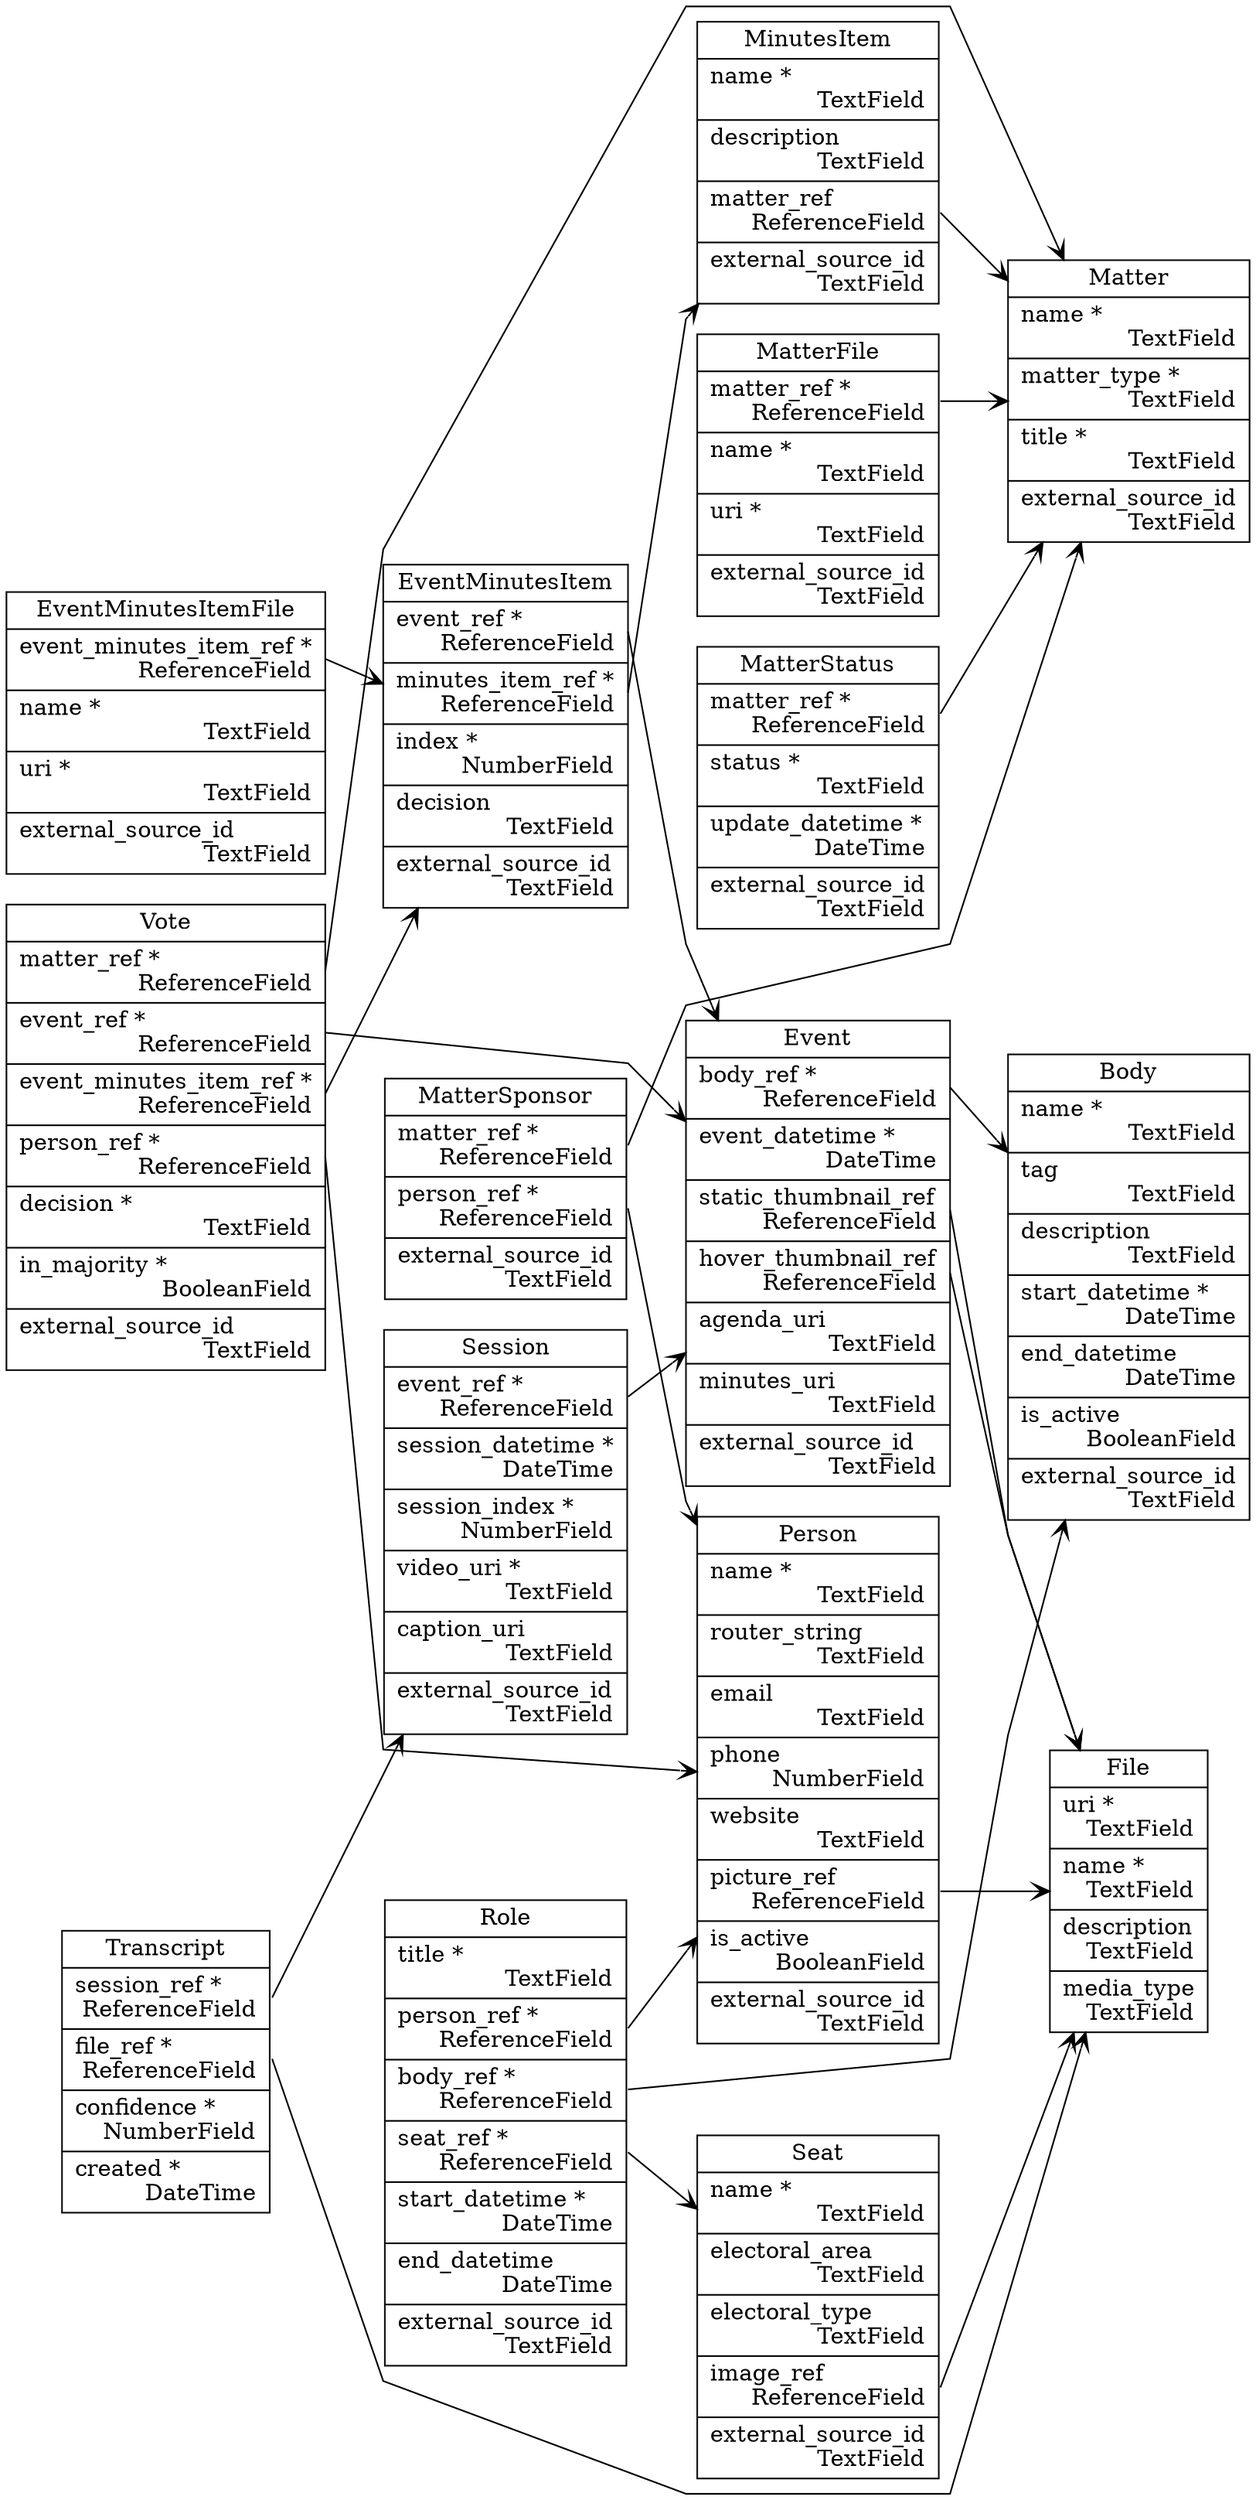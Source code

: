 // CDP Database Diagram
digraph {
	graph [bgcolor=transparent rankdir=LR splines=compound]
	node [fillcolor=white shape=record style=filled]
	edge [arrowhead=vee]
	Body [label="Body | name *\l  TextField\r|tag\l  TextField\r|description\l  TextField\r|start_datetime *\l  DateTime\r|end_datetime\l  DateTime\r|is_active\l  BooleanField\r|external_source_id\l  TextField\r"]
	Event [label="Event | <body_ref> body_ref *\l  ReferenceField\r|event_datetime *\l  DateTime\r|<static_thumbnail_ref> static_thumbnail_ref\l  ReferenceField\r|<hover_thumbnail_ref> hover_thumbnail_ref\l  ReferenceField\r|agenda_uri\l  TextField\r|minutes_uri\l  TextField\r|external_source_id\l  TextField\r"]
	EventMinutesItem [label="EventMinutesItem | <event_ref> event_ref *\l  ReferenceField\r|<minutes_item_ref> minutes_item_ref *\l  ReferenceField\r|index *\l  NumberField\r|decision\l  TextField\r|external_source_id\l  TextField\r"]
	EventMinutesItemFile [label="EventMinutesItemFile | <event_minutes_item_ref> event_minutes_item_ref *\l  ReferenceField\r|name *\l  TextField\r|uri *\l  TextField\r|external_source_id\l  TextField\r"]
	File [label="File | uri *\l  TextField\r|name *\l  TextField\r|description\l  TextField\r|media_type\l  TextField\r"]
	Matter [label="Matter | name *\l  TextField\r|matter_type *\l  TextField\r|title *\l  TextField\r|external_source_id\l  TextField\r"]
	MatterFile [label="MatterFile | <matter_ref> matter_ref *\l  ReferenceField\r|name *\l  TextField\r|uri *\l  TextField\r|external_source_id\l  TextField\r"]
	MatterSponsor [label="MatterSponsor | <matter_ref> matter_ref *\l  ReferenceField\r|<person_ref> person_ref *\l  ReferenceField\r|external_source_id\l  TextField\r"]
	MatterStatus [label="MatterStatus | <matter_ref> matter_ref *\l  ReferenceField\r|status *\l  TextField\r|update_datetime *\l  DateTime\r|external_source_id\l  TextField\r"]
	MinutesItem [label="MinutesItem | name *\l  TextField\r|description\l  TextField\r|<matter_ref> matter_ref\l  ReferenceField\r|external_source_id\l  TextField\r"]
	Person [label="Person | name *\l  TextField\r|router_string\l  TextField\r|email\l  TextField\r|phone\l  NumberField\r|website\l  TextField\r|<picture_ref> picture_ref\l  ReferenceField\r|is_active\l  BooleanField\r|external_source_id\l  TextField\r"]
	Role [label="Role | title *\l  TextField\r|<person_ref> person_ref *\l  ReferenceField\r|<body_ref> body_ref *\l  ReferenceField\r|<seat_ref> seat_ref *\l  ReferenceField\r|start_datetime *\l  DateTime\r|end_datetime\l  DateTime\r|external_source_id\l  TextField\r"]
	Seat [label="Seat | name *\l  TextField\r|electoral_area\l  TextField\r|electoral_type\l  TextField\r|<image_ref> image_ref\l  ReferenceField\r|external_source_id\l  TextField\r"]
	Session [label="Session | <event_ref> event_ref *\l  ReferenceField\r|session_datetime *\l  DateTime\r|session_index *\l  NumberField\r|video_uri *\l  TextField\r|caption_uri\l  TextField\r|external_source_id\l  TextField\r"]
	Transcript [label="Transcript | <session_ref> session_ref *\l  ReferenceField\r|<file_ref> file_ref *\l  ReferenceField\r|confidence *\l  NumberField\r|created *\l  DateTime\r"]
	Vote [label="Vote | <matter_ref> matter_ref *\l  ReferenceField\r|<event_ref> event_ref *\l  ReferenceField\r|<event_minutes_item_ref> event_minutes_item_ref *\l  ReferenceField\r|<person_ref> person_ref *\l  ReferenceField\r|decision *\l  TextField\r|in_majority *\l  BooleanField\r|external_source_id\l  TextField\r"]
	Event:body_ref -> Body
	Event:static_thumbnail_ref -> File
	Event:hover_thumbnail_ref -> File
	EventMinutesItem:event_ref -> Event
	EventMinutesItem:minutes_item_ref -> MinutesItem
	EventMinutesItemFile:event_minutes_item_ref -> EventMinutesItem
	MatterFile:matter_ref -> Matter
	MatterSponsor:matter_ref -> Matter
	MatterSponsor:person_ref -> Person
	MatterStatus:matter_ref -> Matter
	MinutesItem:matter_ref -> Matter
	Person:picture_ref -> File
	Role:person_ref -> Person
	Role:body_ref -> Body
	Role:seat_ref -> Seat
	Seat:image_ref -> File
	Session:event_ref -> Event
	Transcript:session_ref -> Session
	Transcript:file_ref -> File
	Vote:matter_ref -> Matter
	Vote:event_ref -> Event
	Vote:event_minutes_item_ref -> EventMinutesItem
	Vote:person_ref -> Person
}
